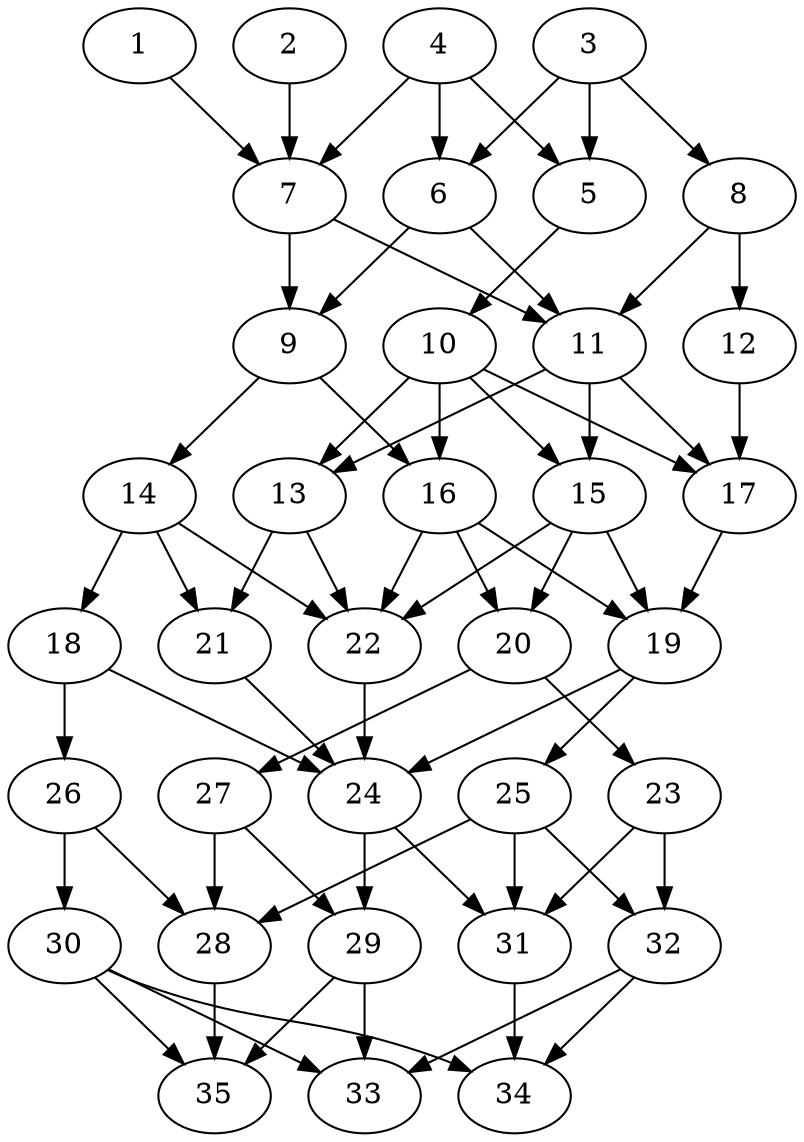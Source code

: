 // DAG automatically generated by daggen at Thu Oct  3 14:05:38 2019
// ./daggen --dot -n 35 --ccr 0.3 --fat 0.5 --regular 0.9 --density 0.7 --mindata 5242880 --maxdata 52428800 
digraph G {
  1 [size="134980267", alpha="0.00", expect_size="40494080"] 
  1 -> 7 [size ="40494080"]
  2 [size="17851733", alpha="0.15", expect_size="5355520"] 
  2 -> 7 [size ="5355520"]
  3 [size="96815787", alpha="0.04", expect_size="29044736"] 
  3 -> 5 [size ="29044736"]
  3 -> 6 [size ="29044736"]
  3 -> 8 [size ="29044736"]
  4 [size="53514240", alpha="0.01", expect_size="16054272"] 
  4 -> 5 [size ="16054272"]
  4 -> 6 [size ="16054272"]
  4 -> 7 [size ="16054272"]
  5 [size="165447680", alpha="0.16", expect_size="49634304"] 
  5 -> 10 [size ="49634304"]
  6 [size="57207467", alpha="0.05", expect_size="17162240"] 
  6 -> 9 [size ="17162240"]
  6 -> 11 [size ="17162240"]
  7 [size="132997120", alpha="0.03", expect_size="39899136"] 
  7 -> 9 [size ="39899136"]
  7 -> 11 [size ="39899136"]
  8 [size="132454400", alpha="0.12", expect_size="39736320"] 
  8 -> 11 [size ="39736320"]
  8 -> 12 [size ="39736320"]
  9 [size="45677227", alpha="0.05", expect_size="13703168"] 
  9 -> 14 [size ="13703168"]
  9 -> 16 [size ="13703168"]
  10 [size="127423147", alpha="0.15", expect_size="38226944"] 
  10 -> 13 [size ="38226944"]
  10 -> 15 [size ="38226944"]
  10 -> 16 [size ="38226944"]
  10 -> 17 [size ="38226944"]
  11 [size="137434453", alpha="0.03", expect_size="41230336"] 
  11 -> 13 [size ="41230336"]
  11 -> 15 [size ="41230336"]
  11 -> 17 [size ="41230336"]
  12 [size="140864853", alpha="0.01", expect_size="42259456"] 
  12 -> 17 [size ="42259456"]
  13 [size="101396480", alpha="0.01", expect_size="30418944"] 
  13 -> 21 [size ="30418944"]
  13 -> 22 [size ="30418944"]
  14 [size="129542827", alpha="0.17", expect_size="38862848"] 
  14 -> 18 [size ="38862848"]
  14 -> 21 [size ="38862848"]
  14 -> 22 [size ="38862848"]
  15 [size="138246827", alpha="0.14", expect_size="41474048"] 
  15 -> 19 [size ="41474048"]
  15 -> 20 [size ="41474048"]
  15 -> 22 [size ="41474048"]
  16 [size="107827200", alpha="0.17", expect_size="32348160"] 
  16 -> 19 [size ="32348160"]
  16 -> 20 [size ="32348160"]
  16 -> 22 [size ="32348160"]
  17 [size="145653760", alpha="0.14", expect_size="43696128"] 
  17 -> 19 [size ="43696128"]
  18 [size="169779200", alpha="0.20", expect_size="50933760"] 
  18 -> 24 [size ="50933760"]
  18 -> 26 [size ="50933760"]
  19 [size="110086827", alpha="0.09", expect_size="33026048"] 
  19 -> 24 [size ="33026048"]
  19 -> 25 [size ="33026048"]
  20 [size="147411627", alpha="0.17", expect_size="44223488"] 
  20 -> 23 [size ="44223488"]
  20 -> 27 [size ="44223488"]
  21 [size="109291520", alpha="0.20", expect_size="32787456"] 
  21 -> 24 [size ="32787456"]
  22 [size="131365547", alpha="0.02", expect_size="39409664"] 
  22 -> 24 [size ="39409664"]
  23 [size="136328533", alpha="0.15", expect_size="40898560"] 
  23 -> 31 [size ="40898560"]
  23 -> 32 [size ="40898560"]
  24 [size="143121067", alpha="0.12", expect_size="42936320"] 
  24 -> 29 [size ="42936320"]
  24 -> 31 [size ="42936320"]
  25 [size="119671467", alpha="0.08", expect_size="35901440"] 
  25 -> 28 [size ="35901440"]
  25 -> 31 [size ="35901440"]
  25 -> 32 [size ="35901440"]
  26 [size="70894933", alpha="0.10", expect_size="21268480"] 
  26 -> 28 [size ="21268480"]
  26 -> 30 [size ="21268480"]
  27 [size="44752213", alpha="0.06", expect_size="13425664"] 
  27 -> 28 [size ="13425664"]
  27 -> 29 [size ="13425664"]
  28 [size="151121920", alpha="0.16", expect_size="45336576"] 
  28 -> 35 [size ="45336576"]
  29 [size="149957973", alpha="0.10", expect_size="44987392"] 
  29 -> 33 [size ="44987392"]
  29 -> 35 [size ="44987392"]
  30 [size="66798933", alpha="0.18", expect_size="20039680"] 
  30 -> 33 [size ="20039680"]
  30 -> 34 [size ="20039680"]
  30 -> 35 [size ="20039680"]
  31 [size="43810133", alpha="0.01", expect_size="13143040"] 
  31 -> 34 [size ="13143040"]
  32 [size="41216000", alpha="0.00", expect_size="12364800"] 
  32 -> 33 [size ="12364800"]
  32 -> 34 [size ="12364800"]
  33 [size="59392000", alpha="0.10", expect_size="17817600"] 
  34 [size="20394667", alpha="0.14", expect_size="6118400"] 
  35 [size="117551787", alpha="0.13", expect_size="35265536"] 
}
